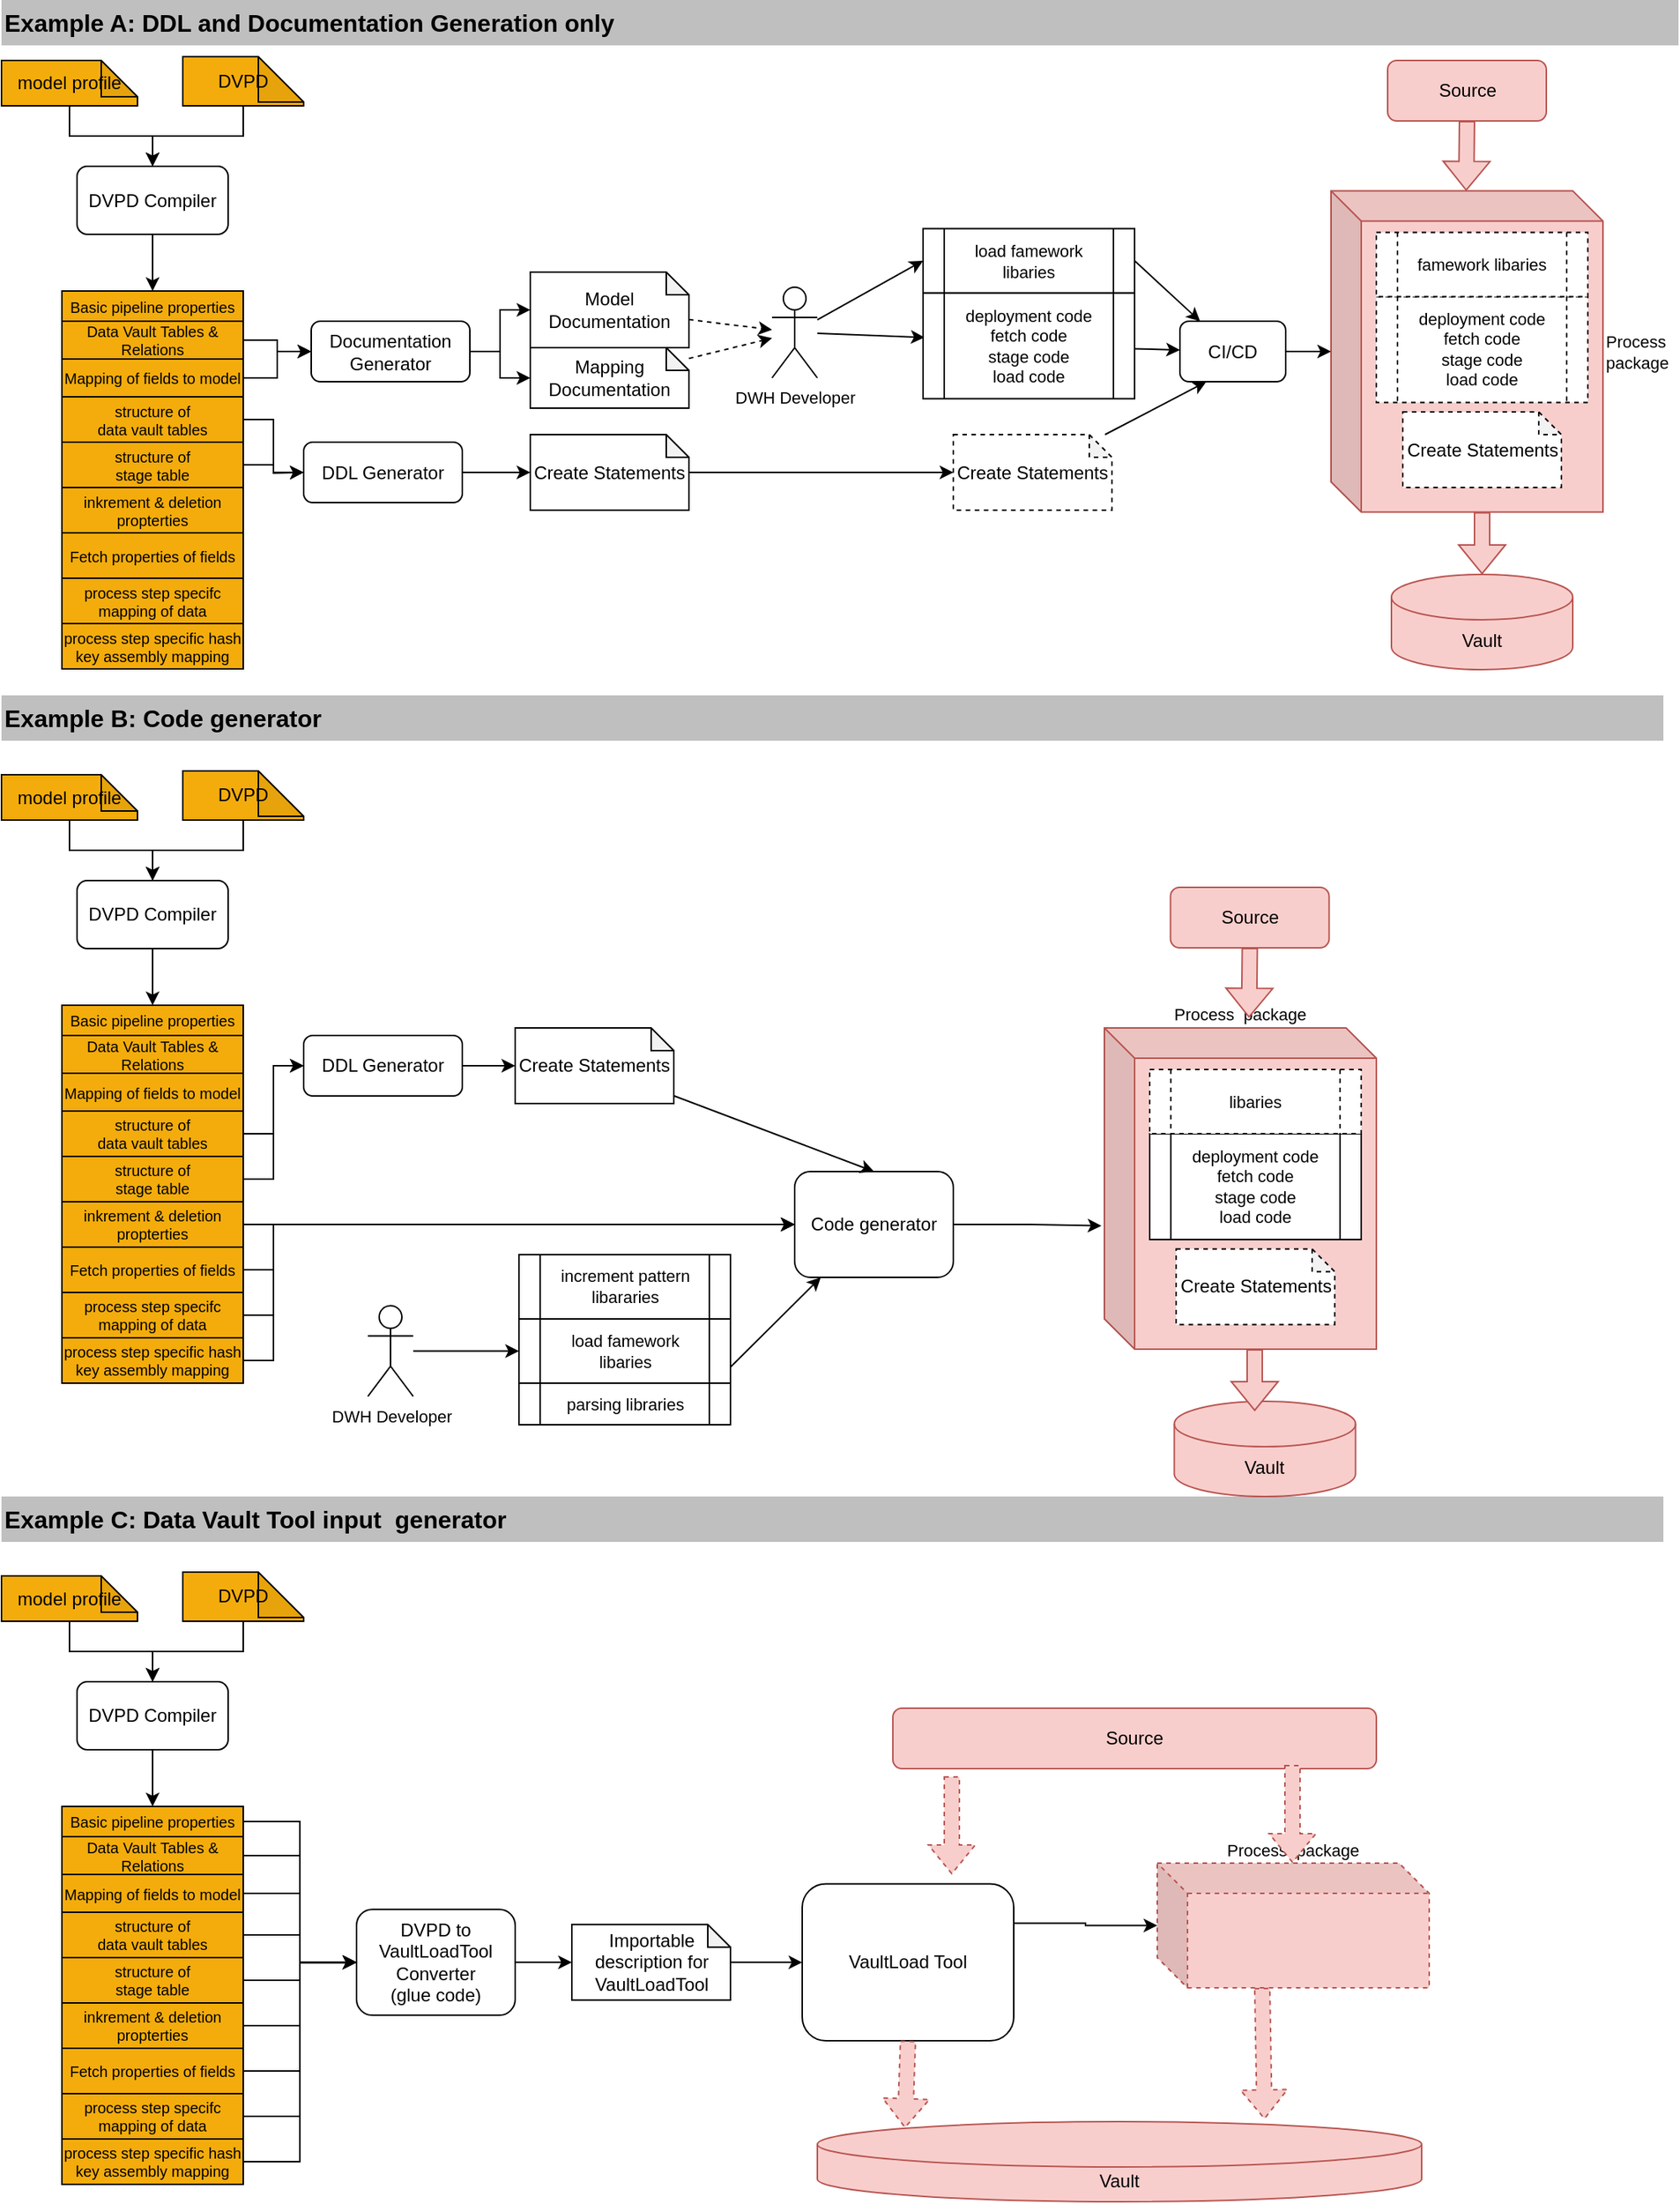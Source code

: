 <mxfile version="21.3.4" type="device">
  <diagram name="Seite-1" id="HqBW4fTeCPGUdDQ781vC">
    <mxGraphModel dx="1235" dy="669" grid="1" gridSize="10" guides="1" tooltips="1" connect="1" arrows="1" fold="1" page="1" pageScale="1" pageWidth="1169" pageHeight="1654" math="0" shadow="0">
      <root>
        <mxCell id="0" />
        <mxCell id="1" parent="0" />
        <mxCell id="SHAmAD_ecb-zwq3bcNpp-117" value="Process&amp;nbsp; &lt;br&gt;package" style="shape=cube;whiteSpace=wrap;html=1;boundedLbl=1;backgroundOutline=1;darkOpacity=0.05;darkOpacity2=0.1;fontFamily=Helvetica;fontSize=11;verticalAlign=middle;labelPosition=right;verticalLabelPosition=middle;align=left;fillColor=#f8cecc;strokeColor=#b85450;" vertex="1" parent="1">
          <mxGeometry x="920" y="146.25" width="180" height="212.5" as="geometry" />
        </mxCell>
        <mxCell id="SHAmAD_ecb-zwq3bcNpp-87" style="edgeStyle=orthogonalEdgeStyle;shape=connector;rounded=0;orthogonalLoop=1;jettySize=auto;html=1;labelBackgroundColor=default;strokeColor=default;fontFamily=Helvetica;fontSize=11;fontColor=default;endArrow=classic;" edge="1" parent="1" source="XJ6b9KdQrqp1vy3ghaq9-3" target="XJ6b9KdQrqp1vy3ghaq9-11">
          <mxGeometry relative="1" as="geometry" />
        </mxCell>
        <mxCell id="XJ6b9KdQrqp1vy3ghaq9-3" value="DVPD" style="shape=note;whiteSpace=wrap;html=1;backgroundOutline=1;darkOpacity=0.05;fillColor=#F3AC0C;gradientColor=none;" parent="1" vertex="1">
          <mxGeometry x="160" y="57.5" width="80" height="32.5" as="geometry" />
        </mxCell>
        <mxCell id="SHAmAD_ecb-zwq3bcNpp-106" style="edgeStyle=orthogonalEdgeStyle;shape=connector;rounded=0;orthogonalLoop=1;jettySize=auto;html=1;entryX=0;entryY=0.5;entryDx=0;entryDy=0;entryPerimeter=0;labelBackgroundColor=default;strokeColor=default;fontFamily=Helvetica;fontSize=11;fontColor=default;endArrow=classic;" edge="1" parent="1" source="XJ6b9KdQrqp1vy3ghaq9-5" target="SHAmAD_ecb-zwq3bcNpp-105">
          <mxGeometry relative="1" as="geometry" />
        </mxCell>
        <mxCell id="XJ6b9KdQrqp1vy3ghaq9-5" value="DDL Generator" style="rounded=1;whiteSpace=wrap;html=1;" parent="1" vertex="1">
          <mxGeometry x="240" y="312.5" width="105" height="40" as="geometry" />
        </mxCell>
        <mxCell id="SHAmAD_ecb-zwq3bcNpp-107" style="edgeStyle=orthogonalEdgeStyle;shape=connector;rounded=0;orthogonalLoop=1;jettySize=auto;html=1;entryX=0.5;entryY=0;entryDx=0;entryDy=0;labelBackgroundColor=default;strokeColor=default;fontFamily=Helvetica;fontSize=11;fontColor=default;endArrow=classic;" edge="1" parent="1" source="XJ6b9KdQrqp1vy3ghaq9-11" target="XJ6b9KdQrqp1vy3ghaq9-18">
          <mxGeometry relative="1" as="geometry" />
        </mxCell>
        <mxCell id="XJ6b9KdQrqp1vy3ghaq9-11" value="DVPD Compiler" style="rounded=1;whiteSpace=wrap;html=1;" parent="1" vertex="1">
          <mxGeometry x="90" y="130" width="100" height="45" as="geometry" />
        </mxCell>
        <mxCell id="XJ6b9KdQrqp1vy3ghaq9-18" value="Basic pipeline properties" style="rounded=0;whiteSpace=wrap;html=1;fillColor=#F3AC0C;gradientColor=none;fontSize=10;" parent="1" vertex="1">
          <mxGeometry x="80" y="212.5" width="120" height="20" as="geometry" />
        </mxCell>
        <mxCell id="XJ6b9KdQrqp1vy3ghaq9-25" value="Example A: DDL and Documentation Generation only" style="rounded=0;whiteSpace=wrap;html=1;strokeColor=none;fillColor=#BFBFBF;fontStyle=1;align=left;fontSize=16;" parent="1" vertex="1">
          <mxGeometry x="40" y="20" width="1110" height="30" as="geometry" />
        </mxCell>
        <mxCell id="XJ6b9KdQrqp1vy3ghaq9-26" value="Example B: Code generator" style="rounded=0;whiteSpace=wrap;html=1;strokeColor=none;fillColor=#BFBFBF;fontStyle=1;align=left;fontSize=16;" parent="1" vertex="1">
          <mxGeometry x="40" y="480" width="1100" height="30" as="geometry" />
        </mxCell>
        <mxCell id="XJ6b9KdQrqp1vy3ghaq9-44" value="inkrement &amp;amp; deletion propterties" style="rounded=0;whiteSpace=wrap;html=1;fillColor=#F3AC0C;gradientColor=none;fontSize=10;" parent="1" vertex="1">
          <mxGeometry x="80" y="342.5" width="120" height="30" as="geometry" />
        </mxCell>
        <mxCell id="SHAmAD_ecb-zwq3bcNpp-103" style="edgeStyle=orthogonalEdgeStyle;shape=connector;rounded=0;orthogonalLoop=1;jettySize=auto;html=1;labelBackgroundColor=default;strokeColor=default;fontFamily=Helvetica;fontSize=11;fontColor=default;endArrow=classic;" edge="1" parent="1" source="SHAmAD_ecb-zwq3bcNpp-85" target="XJ6b9KdQrqp1vy3ghaq9-5">
          <mxGeometry relative="1" as="geometry" />
        </mxCell>
        <mxCell id="SHAmAD_ecb-zwq3bcNpp-85" value="structure of &lt;br&gt;data vault tables" style="rounded=0;whiteSpace=wrap;html=1;fillColor=#F3AC0C;gradientColor=none;fontSize=10;" vertex="1" parent="1">
          <mxGeometry x="80" y="282.5" width="120" height="30" as="geometry" />
        </mxCell>
        <mxCell id="SHAmAD_ecb-zwq3bcNpp-88" style="edgeStyle=orthogonalEdgeStyle;shape=connector;rounded=0;orthogonalLoop=1;jettySize=auto;html=1;labelBackgroundColor=default;strokeColor=default;fontFamily=Helvetica;fontSize=11;fontColor=default;endArrow=classic;" edge="1" parent="1" source="SHAmAD_ecb-zwq3bcNpp-86" target="XJ6b9KdQrqp1vy3ghaq9-11">
          <mxGeometry relative="1" as="geometry" />
        </mxCell>
        <mxCell id="SHAmAD_ecb-zwq3bcNpp-86" value="model profile" style="shape=note;whiteSpace=wrap;html=1;backgroundOutline=1;darkOpacity=0.05;fillColor=#F3AC0C;gradientColor=none;size=24;" vertex="1" parent="1">
          <mxGeometry x="40" y="60" width="90" height="30" as="geometry" />
        </mxCell>
        <mxCell id="SHAmAD_ecb-zwq3bcNpp-104" style="edgeStyle=orthogonalEdgeStyle;shape=connector;rounded=0;orthogonalLoop=1;jettySize=auto;html=1;labelBackgroundColor=default;strokeColor=default;fontFamily=Helvetica;fontSize=11;fontColor=default;endArrow=classic;" edge="1" parent="1" source="SHAmAD_ecb-zwq3bcNpp-89">
          <mxGeometry relative="1" as="geometry">
            <mxPoint x="240" y="332.5" as="targetPoint" />
          </mxGeometry>
        </mxCell>
        <mxCell id="SHAmAD_ecb-zwq3bcNpp-89" value="structure of &lt;br&gt;stage table" style="rounded=0;whiteSpace=wrap;html=1;fillColor=#F3AC0C;gradientColor=none;fontSize=10;" vertex="1" parent="1">
          <mxGeometry x="80" y="312.5" width="120" height="30" as="geometry" />
        </mxCell>
        <mxCell id="SHAmAD_ecb-zwq3bcNpp-90" value="process step specifc mapping of data" style="rounded=0;whiteSpace=wrap;html=1;fillColor=#F3AC0C;gradientColor=none;fontSize=10;" vertex="1" parent="1">
          <mxGeometry x="80" y="402.5" width="120" height="30" as="geometry" />
        </mxCell>
        <mxCell id="SHAmAD_ecb-zwq3bcNpp-92" value="Fetch properties of fields" style="rounded=0;whiteSpace=wrap;html=1;fillColor=#F3AC0C;gradientColor=none;fontSize=10;" vertex="1" parent="1">
          <mxGeometry x="80" y="372.5" width="120" height="30" as="geometry" />
        </mxCell>
        <mxCell id="SHAmAD_ecb-zwq3bcNpp-93" value="process step specific hash key assembly mapping" style="rounded=0;whiteSpace=wrap;html=1;fillColor=#F3AC0C;gradientColor=none;fontSize=10;" vertex="1" parent="1">
          <mxGeometry x="80" y="432.5" width="120" height="30" as="geometry" />
        </mxCell>
        <mxCell id="SHAmAD_ecb-zwq3bcNpp-109" style="shape=connector;rounded=0;orthogonalLoop=1;jettySize=auto;html=1;labelBackgroundColor=default;strokeColor=default;fontFamily=Helvetica;fontSize=11;fontColor=default;endArrow=classic;dashed=1;" edge="1" parent="1" source="SHAmAD_ecb-zwq3bcNpp-94" target="SHAmAD_ecb-zwq3bcNpp-108">
          <mxGeometry relative="1" as="geometry" />
        </mxCell>
        <mxCell id="SHAmAD_ecb-zwq3bcNpp-94" value="Model Documentation" style="shape=note;whiteSpace=wrap;html=1;backgroundOutline=1;darkOpacity=0.05;size=15;" vertex="1" parent="1">
          <mxGeometry x="390" y="200" width="105" height="50" as="geometry" />
        </mxCell>
        <mxCell id="SHAmAD_ecb-zwq3bcNpp-111" style="edgeStyle=none;shape=connector;rounded=0;orthogonalLoop=1;jettySize=auto;html=1;dashed=1;labelBackgroundColor=default;strokeColor=default;fontFamily=Helvetica;fontSize=11;fontColor=default;endArrow=classic;" edge="1" parent="1" source="SHAmAD_ecb-zwq3bcNpp-95" target="SHAmAD_ecb-zwq3bcNpp-108">
          <mxGeometry relative="1" as="geometry" />
        </mxCell>
        <mxCell id="SHAmAD_ecb-zwq3bcNpp-95" value="Mapping Documentation" style="shape=note;whiteSpace=wrap;html=1;backgroundOutline=1;darkOpacity=0.05;size=15;" vertex="1" parent="1">
          <mxGeometry x="390" y="250" width="105" height="40" as="geometry" />
        </mxCell>
        <mxCell id="SHAmAD_ecb-zwq3bcNpp-100" style="edgeStyle=orthogonalEdgeStyle;shape=connector;rounded=0;orthogonalLoop=1;jettySize=auto;html=1;labelBackgroundColor=default;strokeColor=default;fontFamily=Helvetica;fontSize=11;fontColor=default;endArrow=classic;" edge="1" parent="1" source="SHAmAD_ecb-zwq3bcNpp-96" target="SHAmAD_ecb-zwq3bcNpp-98">
          <mxGeometry relative="1" as="geometry">
            <mxPoint x="240" y="252.5" as="targetPoint" />
          </mxGeometry>
        </mxCell>
        <mxCell id="SHAmAD_ecb-zwq3bcNpp-96" value="Mapping of fields to model" style="rounded=0;whiteSpace=wrap;html=1;fillColor=#F3AC0C;gradientColor=none;fontSize=10;" vertex="1" parent="1">
          <mxGeometry x="80" y="257.5" width="120" height="25" as="geometry" />
        </mxCell>
        <mxCell id="SHAmAD_ecb-zwq3bcNpp-99" style="edgeStyle=orthogonalEdgeStyle;shape=connector;rounded=0;orthogonalLoop=1;jettySize=auto;html=1;entryX=0;entryY=0.5;entryDx=0;entryDy=0;labelBackgroundColor=default;strokeColor=default;fontFamily=Helvetica;fontSize=11;fontColor=default;endArrow=classic;" edge="1" parent="1" source="SHAmAD_ecb-zwq3bcNpp-97" target="SHAmAD_ecb-zwq3bcNpp-98">
          <mxGeometry relative="1" as="geometry" />
        </mxCell>
        <mxCell id="SHAmAD_ecb-zwq3bcNpp-97" value="Data Vault&amp;nbsp;Tables &amp;amp; Relations" style="rounded=0;whiteSpace=wrap;html=1;fillColor=#F3AC0C;gradientColor=none;fontSize=10;" vertex="1" parent="1">
          <mxGeometry x="80" y="232.5" width="120" height="25" as="geometry" />
        </mxCell>
        <mxCell id="SHAmAD_ecb-zwq3bcNpp-101" style="edgeStyle=orthogonalEdgeStyle;shape=connector;rounded=0;orthogonalLoop=1;jettySize=auto;html=1;labelBackgroundColor=default;strokeColor=default;fontFamily=Helvetica;fontSize=11;fontColor=default;endArrow=classic;" edge="1" parent="1" source="SHAmAD_ecb-zwq3bcNpp-98" target="SHAmAD_ecb-zwq3bcNpp-94">
          <mxGeometry relative="1" as="geometry" />
        </mxCell>
        <mxCell id="SHAmAD_ecb-zwq3bcNpp-102" style="edgeStyle=orthogonalEdgeStyle;shape=connector;rounded=0;orthogonalLoop=1;jettySize=auto;html=1;labelBackgroundColor=default;strokeColor=default;fontFamily=Helvetica;fontSize=11;fontColor=default;endArrow=classic;" edge="1" parent="1" source="SHAmAD_ecb-zwq3bcNpp-98" target="SHAmAD_ecb-zwq3bcNpp-95">
          <mxGeometry relative="1" as="geometry" />
        </mxCell>
        <mxCell id="SHAmAD_ecb-zwq3bcNpp-98" value="Documentation&lt;br&gt;Generator" style="rounded=1;whiteSpace=wrap;html=1;" vertex="1" parent="1">
          <mxGeometry x="245" y="232.5" width="105" height="40" as="geometry" />
        </mxCell>
        <mxCell id="SHAmAD_ecb-zwq3bcNpp-116" style="edgeStyle=none;shape=connector;rounded=0;orthogonalLoop=1;jettySize=auto;html=1;labelBackgroundColor=default;strokeColor=default;fontFamily=Helvetica;fontSize=11;fontColor=default;endArrow=classic;" edge="1" parent="1" source="SHAmAD_ecb-zwq3bcNpp-105" target="SHAmAD_ecb-zwq3bcNpp-115">
          <mxGeometry relative="1" as="geometry" />
        </mxCell>
        <mxCell id="SHAmAD_ecb-zwq3bcNpp-105" value="Create Statements" style="shape=note;whiteSpace=wrap;html=1;backgroundOutline=1;darkOpacity=0.05;size=15;" vertex="1" parent="1">
          <mxGeometry x="390" y="307.5" width="105" height="50" as="geometry" />
        </mxCell>
        <mxCell id="SHAmAD_ecb-zwq3bcNpp-114" style="edgeStyle=none;shape=connector;rounded=0;orthogonalLoop=1;jettySize=auto;html=1;entryX=0.007;entryY=0.421;entryDx=0;entryDy=0;entryPerimeter=0;labelBackgroundColor=default;strokeColor=default;fontFamily=Helvetica;fontSize=11;fontColor=default;endArrow=classic;" edge="1" parent="1" source="SHAmAD_ecb-zwq3bcNpp-108" target="SHAmAD_ecb-zwq3bcNpp-112">
          <mxGeometry relative="1" as="geometry" />
        </mxCell>
        <mxCell id="SHAmAD_ecb-zwq3bcNpp-171" style="edgeStyle=none;shape=connector;rounded=0;orthogonalLoop=1;jettySize=auto;html=1;entryX=0;entryY=0.5;entryDx=0;entryDy=0;labelBackgroundColor=default;strokeColor=default;fontFamily=Helvetica;fontSize=11;fontColor=default;endArrow=classic;" edge="1" parent="1" source="SHAmAD_ecb-zwq3bcNpp-108" target="SHAmAD_ecb-zwq3bcNpp-113">
          <mxGeometry relative="1" as="geometry" />
        </mxCell>
        <mxCell id="SHAmAD_ecb-zwq3bcNpp-108" value="DWH Developer" style="shape=umlActor;verticalLabelPosition=bottom;verticalAlign=top;html=1;outlineConnect=0;fontFamily=Helvetica;fontSize=11;fontColor=default;" vertex="1" parent="1">
          <mxGeometry x="550" y="210" width="30" height="60" as="geometry" />
        </mxCell>
        <mxCell id="SHAmAD_ecb-zwq3bcNpp-124" style="edgeStyle=none;shape=connector;rounded=0;orthogonalLoop=1;jettySize=auto;html=1;labelBackgroundColor=default;strokeColor=default;fontFamily=Helvetica;fontSize=11;fontColor=default;endArrow=classic;" edge="1" parent="1" source="SHAmAD_ecb-zwq3bcNpp-112" target="SHAmAD_ecb-zwq3bcNpp-118">
          <mxGeometry relative="1" as="geometry" />
        </mxCell>
        <mxCell id="SHAmAD_ecb-zwq3bcNpp-112" value="deployment code&lt;br&gt;fetch code&lt;br&gt;stage code&lt;br&gt;load code" style="shape=process;whiteSpace=wrap;html=1;backgroundOutline=1;fontFamily=Helvetica;fontSize=11;fontColor=default;" vertex="1" parent="1">
          <mxGeometry x="650" y="213.75" width="140" height="70" as="geometry" />
        </mxCell>
        <mxCell id="SHAmAD_ecb-zwq3bcNpp-125" style="edgeStyle=none;shape=connector;rounded=0;orthogonalLoop=1;jettySize=auto;html=1;labelBackgroundColor=default;strokeColor=default;fontFamily=Helvetica;fontSize=11;fontColor=default;endArrow=classic;exitX=1;exitY=0.5;exitDx=0;exitDy=0;" edge="1" parent="1" source="SHAmAD_ecb-zwq3bcNpp-113" target="SHAmAD_ecb-zwq3bcNpp-118">
          <mxGeometry relative="1" as="geometry" />
        </mxCell>
        <mxCell id="SHAmAD_ecb-zwq3bcNpp-113" value="load famework &lt;br&gt;libaries" style="shape=process;whiteSpace=wrap;html=1;backgroundOutline=1;fontFamily=Helvetica;fontSize=11;fontColor=default;" vertex="1" parent="1">
          <mxGeometry x="650" y="171.25" width="140" height="42.5" as="geometry" />
        </mxCell>
        <mxCell id="SHAmAD_ecb-zwq3bcNpp-123" style="edgeStyle=none;shape=connector;rounded=0;orthogonalLoop=1;jettySize=auto;html=1;labelBackgroundColor=default;strokeColor=default;fontFamily=Helvetica;fontSize=11;fontColor=default;endArrow=classic;entryX=0.25;entryY=1;entryDx=0;entryDy=0;" edge="1" parent="1" source="SHAmAD_ecb-zwq3bcNpp-115" target="SHAmAD_ecb-zwq3bcNpp-118">
          <mxGeometry relative="1" as="geometry" />
        </mxCell>
        <mxCell id="SHAmAD_ecb-zwq3bcNpp-115" value="Create Statements" style="shape=note;whiteSpace=wrap;html=1;backgroundOutline=1;darkOpacity=0.05;size=15;dashed=1;" vertex="1" parent="1">
          <mxGeometry x="670" y="307.5" width="105" height="50" as="geometry" />
        </mxCell>
        <mxCell id="SHAmAD_ecb-zwq3bcNpp-126" style="edgeStyle=none;shape=connector;rounded=0;orthogonalLoop=1;jettySize=auto;html=1;labelBackgroundColor=default;strokeColor=default;fontFamily=Helvetica;fontSize=11;fontColor=default;endArrow=classic;" edge="1" parent="1" source="SHAmAD_ecb-zwq3bcNpp-118" target="SHAmAD_ecb-zwq3bcNpp-117">
          <mxGeometry relative="1" as="geometry" />
        </mxCell>
        <mxCell id="SHAmAD_ecb-zwq3bcNpp-118" value="CI/CD" style="rounded=1;whiteSpace=wrap;html=1;" vertex="1" parent="1">
          <mxGeometry x="820" y="232.5" width="70" height="40" as="geometry" />
        </mxCell>
        <mxCell id="SHAmAD_ecb-zwq3bcNpp-119" value="deployment code&lt;br&gt;fetch code&lt;br&gt;stage code&lt;br&gt;load code" style="shape=process;whiteSpace=wrap;html=1;backgroundOutline=1;fontFamily=Helvetica;fontSize=11;fontColor=default;dashed=1;" vertex="1" parent="1">
          <mxGeometry x="950" y="216.25" width="140" height="70" as="geometry" />
        </mxCell>
        <mxCell id="SHAmAD_ecb-zwq3bcNpp-120" value="famework libaries" style="shape=process;whiteSpace=wrap;html=1;backgroundOutline=1;fontFamily=Helvetica;fontSize=11;fontColor=default;dashed=1;" vertex="1" parent="1">
          <mxGeometry x="950" y="173.75" width="140" height="42.5" as="geometry" />
        </mxCell>
        <mxCell id="SHAmAD_ecb-zwq3bcNpp-121" value="Create Statements" style="shape=note;whiteSpace=wrap;html=1;backgroundOutline=1;darkOpacity=0.05;size=15;dashed=1;" vertex="1" parent="1">
          <mxGeometry x="967.5" y="292.5" width="105" height="50" as="geometry" />
        </mxCell>
        <mxCell id="SHAmAD_ecb-zwq3bcNpp-127" value="Process&amp;nbsp; package" style="shape=cube;whiteSpace=wrap;html=1;boundedLbl=1;backgroundOutline=1;darkOpacity=0.05;darkOpacity2=0.1;fontFamily=Helvetica;fontSize=11;verticalAlign=bottom;labelPosition=center;verticalLabelPosition=top;align=center;fillColor=#f8cecc;strokeColor=#b85450;" vertex="1" parent="1">
          <mxGeometry x="770" y="700" width="180" height="212.5" as="geometry" />
        </mxCell>
        <mxCell id="SHAmAD_ecb-zwq3bcNpp-128" style="edgeStyle=orthogonalEdgeStyle;shape=connector;rounded=0;orthogonalLoop=1;jettySize=auto;html=1;labelBackgroundColor=default;strokeColor=default;fontFamily=Helvetica;fontSize=11;fontColor=default;endArrow=classic;" edge="1" source="SHAmAD_ecb-zwq3bcNpp-129" target="SHAmAD_ecb-zwq3bcNpp-133" parent="1">
          <mxGeometry relative="1" as="geometry" />
        </mxCell>
        <mxCell id="SHAmAD_ecb-zwq3bcNpp-129" value="DVPD" style="shape=note;whiteSpace=wrap;html=1;backgroundOutline=1;darkOpacity=0.05;fillColor=#F3AC0C;gradientColor=none;" vertex="1" parent="1">
          <mxGeometry x="160" y="530" width="80" height="32.5" as="geometry" />
        </mxCell>
        <mxCell id="SHAmAD_ecb-zwq3bcNpp-130" style="edgeStyle=orthogonalEdgeStyle;shape=connector;rounded=0;orthogonalLoop=1;jettySize=auto;html=1;entryX=0;entryY=0.5;entryDx=0;entryDy=0;entryPerimeter=0;labelBackgroundColor=default;strokeColor=default;fontFamily=Helvetica;fontSize=11;fontColor=default;endArrow=classic;" edge="1" source="SHAmAD_ecb-zwq3bcNpp-131" target="SHAmAD_ecb-zwq3bcNpp-157" parent="1">
          <mxGeometry relative="1" as="geometry" />
        </mxCell>
        <mxCell id="SHAmAD_ecb-zwq3bcNpp-131" value="DDL Generator" style="rounded=1;whiteSpace=wrap;html=1;" vertex="1" parent="1">
          <mxGeometry x="240" y="705" width="105" height="40" as="geometry" />
        </mxCell>
        <mxCell id="SHAmAD_ecb-zwq3bcNpp-132" style="edgeStyle=orthogonalEdgeStyle;shape=connector;rounded=0;orthogonalLoop=1;jettySize=auto;html=1;entryX=0.5;entryY=0;entryDx=0;entryDy=0;labelBackgroundColor=default;strokeColor=default;fontFamily=Helvetica;fontSize=11;fontColor=default;endArrow=classic;" edge="1" source="SHAmAD_ecb-zwq3bcNpp-133" target="SHAmAD_ecb-zwq3bcNpp-134" parent="1">
          <mxGeometry relative="1" as="geometry" />
        </mxCell>
        <mxCell id="SHAmAD_ecb-zwq3bcNpp-133" value="DVPD Compiler" style="rounded=1;whiteSpace=wrap;html=1;" vertex="1" parent="1">
          <mxGeometry x="90" y="602.5" width="100" height="45" as="geometry" />
        </mxCell>
        <mxCell id="SHAmAD_ecb-zwq3bcNpp-134" value="Basic pipeline properties" style="rounded=0;whiteSpace=wrap;html=1;fillColor=#F3AC0C;gradientColor=none;fontSize=10;" vertex="1" parent="1">
          <mxGeometry x="80" y="685" width="120" height="20" as="geometry" />
        </mxCell>
        <mxCell id="SHAmAD_ecb-zwq3bcNpp-174" style="edgeStyle=orthogonalEdgeStyle;shape=connector;rounded=0;orthogonalLoop=1;jettySize=auto;html=1;entryX=0;entryY=0.5;entryDx=0;entryDy=0;labelBackgroundColor=default;strokeColor=default;fontFamily=Helvetica;fontSize=11;fontColor=default;endArrow=classic;" edge="1" parent="1" source="SHAmAD_ecb-zwq3bcNpp-135" target="SHAmAD_ecb-zwq3bcNpp-155">
          <mxGeometry relative="1" as="geometry" />
        </mxCell>
        <mxCell id="SHAmAD_ecb-zwq3bcNpp-135" value="inkrement &amp;amp; deletion propterties" style="rounded=0;whiteSpace=wrap;html=1;fillColor=#F3AC0C;gradientColor=none;fontSize=10;" vertex="1" parent="1">
          <mxGeometry x="80" y="815" width="120" height="30" as="geometry" />
        </mxCell>
        <mxCell id="SHAmAD_ecb-zwq3bcNpp-136" style="edgeStyle=orthogonalEdgeStyle;shape=connector;rounded=0;orthogonalLoop=1;jettySize=auto;html=1;labelBackgroundColor=default;strokeColor=default;fontFamily=Helvetica;fontSize=11;fontColor=default;endArrow=classic;" edge="1" source="SHAmAD_ecb-zwq3bcNpp-137" target="SHAmAD_ecb-zwq3bcNpp-131" parent="1">
          <mxGeometry relative="1" as="geometry">
            <Array as="points">
              <mxPoint x="220" y="770" />
              <mxPoint x="220" y="725" />
            </Array>
          </mxGeometry>
        </mxCell>
        <mxCell id="SHAmAD_ecb-zwq3bcNpp-137" value="structure of &lt;br&gt;data vault tables" style="rounded=0;whiteSpace=wrap;html=1;fillColor=#F3AC0C;gradientColor=none;fontSize=10;" vertex="1" parent="1">
          <mxGeometry x="80" y="755" width="120" height="30" as="geometry" />
        </mxCell>
        <mxCell id="SHAmAD_ecb-zwq3bcNpp-138" style="edgeStyle=orthogonalEdgeStyle;shape=connector;rounded=0;orthogonalLoop=1;jettySize=auto;html=1;labelBackgroundColor=default;strokeColor=default;fontFamily=Helvetica;fontSize=11;fontColor=default;endArrow=classic;" edge="1" source="SHAmAD_ecb-zwq3bcNpp-139" target="SHAmAD_ecb-zwq3bcNpp-133" parent="1">
          <mxGeometry relative="1" as="geometry" />
        </mxCell>
        <mxCell id="SHAmAD_ecb-zwq3bcNpp-139" value="model profile" style="shape=note;whiteSpace=wrap;html=1;backgroundOutline=1;darkOpacity=0.05;fillColor=#F3AC0C;gradientColor=none;size=24;" vertex="1" parent="1">
          <mxGeometry x="40" y="532.5" width="90" height="30" as="geometry" />
        </mxCell>
        <mxCell id="SHAmAD_ecb-zwq3bcNpp-140" style="edgeStyle=orthogonalEdgeStyle;shape=connector;rounded=0;orthogonalLoop=1;jettySize=auto;html=1;labelBackgroundColor=default;strokeColor=default;fontFamily=Helvetica;fontSize=11;fontColor=default;endArrow=classic;" edge="1" source="SHAmAD_ecb-zwq3bcNpp-141" parent="1" target="SHAmAD_ecb-zwq3bcNpp-131">
          <mxGeometry relative="1" as="geometry">
            <mxPoint x="240" y="805" as="targetPoint" />
            <Array as="points">
              <mxPoint x="220" y="800" />
              <mxPoint x="220" y="725" />
            </Array>
          </mxGeometry>
        </mxCell>
        <mxCell id="SHAmAD_ecb-zwq3bcNpp-141" value="structure of &lt;br&gt;stage table" style="rounded=0;whiteSpace=wrap;html=1;fillColor=#F3AC0C;gradientColor=none;fontSize=10;" vertex="1" parent="1">
          <mxGeometry x="80" y="785" width="120" height="30" as="geometry" />
        </mxCell>
        <mxCell id="SHAmAD_ecb-zwq3bcNpp-178" style="edgeStyle=orthogonalEdgeStyle;shape=connector;rounded=0;orthogonalLoop=1;jettySize=auto;html=1;entryX=0;entryY=0.5;entryDx=0;entryDy=0;labelBackgroundColor=default;strokeColor=default;fontFamily=Helvetica;fontSize=11;fontColor=default;endArrow=classic;" edge="1" parent="1" source="SHAmAD_ecb-zwq3bcNpp-142" target="SHAmAD_ecb-zwq3bcNpp-155">
          <mxGeometry relative="1" as="geometry">
            <Array as="points">
              <mxPoint x="220" y="890" />
              <mxPoint x="220" y="830" />
            </Array>
          </mxGeometry>
        </mxCell>
        <mxCell id="SHAmAD_ecb-zwq3bcNpp-142" value="process step specifc mapping of data" style="rounded=0;whiteSpace=wrap;html=1;fillColor=#F3AC0C;gradientColor=none;fontSize=10;" vertex="1" parent="1">
          <mxGeometry x="80" y="875" width="120" height="30" as="geometry" />
        </mxCell>
        <mxCell id="SHAmAD_ecb-zwq3bcNpp-175" style="edgeStyle=orthogonalEdgeStyle;shape=connector;rounded=0;orthogonalLoop=1;jettySize=auto;html=1;labelBackgroundColor=default;strokeColor=default;fontFamily=Helvetica;fontSize=11;fontColor=default;endArrow=classic;" edge="1" parent="1" source="SHAmAD_ecb-zwq3bcNpp-143" target="SHAmAD_ecb-zwq3bcNpp-155">
          <mxGeometry relative="1" as="geometry">
            <Array as="points">
              <mxPoint x="220" y="860" />
              <mxPoint x="220" y="830" />
            </Array>
          </mxGeometry>
        </mxCell>
        <mxCell id="SHAmAD_ecb-zwq3bcNpp-143" value="Fetch properties of fields" style="rounded=0;whiteSpace=wrap;html=1;fillColor=#F3AC0C;gradientColor=none;fontSize=10;" vertex="1" parent="1">
          <mxGeometry x="80" y="845" width="120" height="30" as="geometry" />
        </mxCell>
        <mxCell id="SHAmAD_ecb-zwq3bcNpp-179" style="edgeStyle=orthogonalEdgeStyle;shape=connector;rounded=0;orthogonalLoop=1;jettySize=auto;html=1;entryX=0;entryY=0.5;entryDx=0;entryDy=0;labelBackgroundColor=default;strokeColor=default;fontFamily=Helvetica;fontSize=10;fontColor=default;endArrow=classic;" edge="1" parent="1" source="SHAmAD_ecb-zwq3bcNpp-144" target="SHAmAD_ecb-zwq3bcNpp-155">
          <mxGeometry relative="1" as="geometry">
            <Array as="points">
              <mxPoint x="220" y="920" />
              <mxPoint x="220" y="830" />
            </Array>
          </mxGeometry>
        </mxCell>
        <mxCell id="SHAmAD_ecb-zwq3bcNpp-144" value="process step specific hash key assembly mapping" style="rounded=0;whiteSpace=wrap;html=1;fillColor=#F3AC0C;gradientColor=none;fontSize=10;" vertex="1" parent="1">
          <mxGeometry x="80" y="905" width="120" height="30" as="geometry" />
        </mxCell>
        <mxCell id="SHAmAD_ecb-zwq3bcNpp-150" value="Mapping of fields to model" style="rounded=0;whiteSpace=wrap;html=1;fillColor=#F3AC0C;gradientColor=none;fontSize=10;" vertex="1" parent="1">
          <mxGeometry x="80" y="730" width="120" height="25" as="geometry" />
        </mxCell>
        <mxCell id="SHAmAD_ecb-zwq3bcNpp-152" value="Data Vault&amp;nbsp;Tables &amp;amp; Relations" style="rounded=0;whiteSpace=wrap;html=1;fillColor=#F3AC0C;gradientColor=none;fontSize=10;" vertex="1" parent="1">
          <mxGeometry x="80" y="705" width="120" height="25" as="geometry" />
        </mxCell>
        <mxCell id="SHAmAD_ecb-zwq3bcNpp-187" style="edgeStyle=orthogonalEdgeStyle;shape=connector;rounded=0;orthogonalLoop=1;jettySize=auto;html=1;labelBackgroundColor=default;strokeColor=default;fontFamily=Helvetica;fontSize=10;fontColor=default;endArrow=classic;entryX=-0.011;entryY=0.616;entryDx=0;entryDy=0;entryPerimeter=0;" edge="1" parent="1" source="SHAmAD_ecb-zwq3bcNpp-155" target="SHAmAD_ecb-zwq3bcNpp-127">
          <mxGeometry relative="1" as="geometry" />
        </mxCell>
        <mxCell id="SHAmAD_ecb-zwq3bcNpp-155" value="Code generator" style="rounded=1;whiteSpace=wrap;html=1;" vertex="1" parent="1">
          <mxGeometry x="565" y="795" width="105" height="70" as="geometry" />
        </mxCell>
        <mxCell id="SHAmAD_ecb-zwq3bcNpp-186" style="shape=connector;rounded=0;orthogonalLoop=1;jettySize=auto;html=1;entryX=0.5;entryY=0;entryDx=0;entryDy=0;labelBackgroundColor=default;strokeColor=default;fontFamily=Helvetica;fontSize=10;fontColor=default;endArrow=classic;" edge="1" parent="1" source="SHAmAD_ecb-zwq3bcNpp-157" target="SHAmAD_ecb-zwq3bcNpp-155">
          <mxGeometry relative="1" as="geometry" />
        </mxCell>
        <mxCell id="SHAmAD_ecb-zwq3bcNpp-157" value="Create Statements" style="shape=note;whiteSpace=wrap;html=1;backgroundOutline=1;darkOpacity=0.05;size=15;" vertex="1" parent="1">
          <mxGeometry x="380" y="700" width="105" height="50" as="geometry" />
        </mxCell>
        <mxCell id="SHAmAD_ecb-zwq3bcNpp-168" value="deployment code&lt;br&gt;fetch code&lt;br&gt;stage code&lt;br&gt;load code" style="shape=process;whiteSpace=wrap;html=1;backgroundOutline=1;fontFamily=Helvetica;fontSize=11;fontColor=default;" vertex="1" parent="1">
          <mxGeometry x="800" y="770" width="140" height="70" as="geometry" />
        </mxCell>
        <mxCell id="SHAmAD_ecb-zwq3bcNpp-169" value="libaries" style="shape=process;whiteSpace=wrap;html=1;backgroundOutline=1;fontFamily=Helvetica;fontSize=11;fontColor=default;dashed=1;" vertex="1" parent="1">
          <mxGeometry x="800" y="727.5" width="140" height="42.5" as="geometry" />
        </mxCell>
        <mxCell id="SHAmAD_ecb-zwq3bcNpp-170" value="Create Statements" style="shape=note;whiteSpace=wrap;html=1;backgroundOutline=1;darkOpacity=0.05;size=15;dashed=1;" vertex="1" parent="1">
          <mxGeometry x="817.5" y="846.25" width="105" height="50" as="geometry" />
        </mxCell>
        <mxCell id="SHAmAD_ecb-zwq3bcNpp-183" style="shape=connector;rounded=0;orthogonalLoop=1;jettySize=auto;html=1;labelBackgroundColor=default;strokeColor=default;fontFamily=Helvetica;fontSize=10;fontColor=default;endArrow=classic;" edge="1" parent="1" source="SHAmAD_ecb-zwq3bcNpp-172" target="SHAmAD_ecb-zwq3bcNpp-173">
          <mxGeometry relative="1" as="geometry" />
        </mxCell>
        <mxCell id="SHAmAD_ecb-zwq3bcNpp-172" value="DWH Developer" style="shape=umlActor;verticalLabelPosition=bottom;verticalAlign=top;html=1;outlineConnect=0;fontFamily=Helvetica;fontSize=11;fontColor=default;" vertex="1" parent="1">
          <mxGeometry x="282.5" y="883.75" width="30" height="60" as="geometry" />
        </mxCell>
        <mxCell id="SHAmAD_ecb-zwq3bcNpp-173" value="load famework &lt;br&gt;libaries" style="shape=process;whiteSpace=wrap;html=1;backgroundOutline=1;fontFamily=Helvetica;fontSize=11;fontColor=default;" vertex="1" parent="1">
          <mxGeometry x="382.5" y="892.5" width="140" height="42.5" as="geometry" />
        </mxCell>
        <mxCell id="SHAmAD_ecb-zwq3bcNpp-180" style="edgeStyle=orthogonalEdgeStyle;shape=connector;rounded=0;orthogonalLoop=1;jettySize=auto;html=1;exitX=0.5;exitY=1;exitDx=0;exitDy=0;exitPerimeter=0;labelBackgroundColor=default;strokeColor=default;fontFamily=Helvetica;fontSize=10;fontColor=default;endArrow=classic;" edge="1" parent="1" source="SHAmAD_ecb-zwq3bcNpp-157" target="SHAmAD_ecb-zwq3bcNpp-157">
          <mxGeometry relative="1" as="geometry" />
        </mxCell>
        <mxCell id="SHAmAD_ecb-zwq3bcNpp-181" value="parsing libraries" style="shape=process;whiteSpace=wrap;html=1;backgroundOutline=1;fontFamily=Helvetica;fontSize=11;fontColor=default;" vertex="1" parent="1">
          <mxGeometry x="382.5" y="935" width="140" height="27.5" as="geometry" />
        </mxCell>
        <mxCell id="SHAmAD_ecb-zwq3bcNpp-184" style="shape=connector;rounded=0;orthogonalLoop=1;jettySize=auto;html=1;labelBackgroundColor=default;strokeColor=default;fontFamily=Helvetica;fontSize=10;fontColor=default;endArrow=classic;exitX=1;exitY=0.75;exitDx=0;exitDy=0;" edge="1" parent="1" source="SHAmAD_ecb-zwq3bcNpp-173" target="SHAmAD_ecb-zwq3bcNpp-155">
          <mxGeometry relative="1" as="geometry" />
        </mxCell>
        <mxCell id="SHAmAD_ecb-zwq3bcNpp-182" value="increment pattern libararies" style="shape=process;whiteSpace=wrap;html=1;backgroundOutline=1;fontFamily=Helvetica;fontSize=11;fontColor=default;" vertex="1" parent="1">
          <mxGeometry x="382.5" y="850" width="140" height="42.5" as="geometry" />
        </mxCell>
        <mxCell id="SHAmAD_ecb-zwq3bcNpp-188" value="Example C: Data Vault Tool input&amp;nbsp; generator" style="rounded=0;whiteSpace=wrap;html=1;strokeColor=none;fillColor=#BFBFBF;fontStyle=1;align=left;fontSize=16;" vertex="1" parent="1">
          <mxGeometry x="40" y="1010" width="1100" height="30" as="geometry" />
        </mxCell>
        <mxCell id="SHAmAD_ecb-zwq3bcNpp-189" style="edgeStyle=orthogonalEdgeStyle;shape=connector;rounded=0;orthogonalLoop=1;jettySize=auto;html=1;labelBackgroundColor=default;strokeColor=default;fontFamily=Helvetica;fontSize=11;fontColor=default;endArrow=classic;" edge="1" source="SHAmAD_ecb-zwq3bcNpp-190" target="SHAmAD_ecb-zwq3bcNpp-192" parent="1">
          <mxGeometry relative="1" as="geometry" />
        </mxCell>
        <mxCell id="SHAmAD_ecb-zwq3bcNpp-190" value="DVPD" style="shape=note;whiteSpace=wrap;html=1;backgroundOutline=1;darkOpacity=0.05;fillColor=#F3AC0C;gradientColor=none;" vertex="1" parent="1">
          <mxGeometry x="160" y="1060" width="80" height="32.5" as="geometry" />
        </mxCell>
        <mxCell id="SHAmAD_ecb-zwq3bcNpp-191" style="edgeStyle=orthogonalEdgeStyle;shape=connector;rounded=0;orthogonalLoop=1;jettySize=auto;html=1;entryX=0.5;entryY=0;entryDx=0;entryDy=0;labelBackgroundColor=default;strokeColor=default;fontFamily=Helvetica;fontSize=11;fontColor=default;endArrow=classic;" edge="1" source="SHAmAD_ecb-zwq3bcNpp-192" target="SHAmAD_ecb-zwq3bcNpp-193" parent="1">
          <mxGeometry relative="1" as="geometry" />
        </mxCell>
        <mxCell id="SHAmAD_ecb-zwq3bcNpp-192" value="DVPD Compiler" style="rounded=1;whiteSpace=wrap;html=1;" vertex="1" parent="1">
          <mxGeometry x="90" y="1132.5" width="100" height="45" as="geometry" />
        </mxCell>
        <mxCell id="SHAmAD_ecb-zwq3bcNpp-207" style="edgeStyle=orthogonalEdgeStyle;shape=connector;rounded=0;orthogonalLoop=1;jettySize=auto;html=1;entryX=0;entryY=0.5;entryDx=0;entryDy=0;labelBackgroundColor=default;strokeColor=default;fontFamily=Helvetica;fontSize=10;fontColor=default;endArrow=classic;" edge="1" parent="1" source="SHAmAD_ecb-zwq3bcNpp-193" target="SHAmAD_ecb-zwq3bcNpp-206">
          <mxGeometry relative="1" as="geometry" />
        </mxCell>
        <mxCell id="SHAmAD_ecb-zwq3bcNpp-193" value="Basic pipeline properties" style="rounded=0;whiteSpace=wrap;html=1;fillColor=#F3AC0C;gradientColor=none;fontSize=10;" vertex="1" parent="1">
          <mxGeometry x="80" y="1215" width="120" height="20" as="geometry" />
        </mxCell>
        <mxCell id="SHAmAD_ecb-zwq3bcNpp-212" style="edgeStyle=orthogonalEdgeStyle;shape=connector;rounded=0;orthogonalLoop=1;jettySize=auto;html=1;labelBackgroundColor=default;strokeColor=default;fontFamily=Helvetica;fontSize=10;fontColor=default;endArrow=classic;" edge="1" parent="1" source="SHAmAD_ecb-zwq3bcNpp-194" target="SHAmAD_ecb-zwq3bcNpp-206">
          <mxGeometry relative="1" as="geometry" />
        </mxCell>
        <mxCell id="SHAmAD_ecb-zwq3bcNpp-194" value="inkrement &amp;amp; deletion propterties" style="rounded=0;whiteSpace=wrap;html=1;fillColor=#F3AC0C;gradientColor=none;fontSize=10;" vertex="1" parent="1">
          <mxGeometry x="80" y="1345" width="120" height="30" as="geometry" />
        </mxCell>
        <mxCell id="SHAmAD_ecb-zwq3bcNpp-210" style="edgeStyle=orthogonalEdgeStyle;shape=connector;rounded=0;orthogonalLoop=1;jettySize=auto;html=1;entryX=0;entryY=0.5;entryDx=0;entryDy=0;labelBackgroundColor=default;strokeColor=default;fontFamily=Helvetica;fontSize=10;fontColor=default;endArrow=classic;" edge="1" parent="1" source="SHAmAD_ecb-zwq3bcNpp-196" target="SHAmAD_ecb-zwq3bcNpp-206">
          <mxGeometry relative="1" as="geometry" />
        </mxCell>
        <mxCell id="SHAmAD_ecb-zwq3bcNpp-196" value="structure of &lt;br&gt;data vault tables" style="rounded=0;whiteSpace=wrap;html=1;fillColor=#F3AC0C;gradientColor=none;fontSize=10;" vertex="1" parent="1">
          <mxGeometry x="80" y="1285" width="120" height="30" as="geometry" />
        </mxCell>
        <mxCell id="SHAmAD_ecb-zwq3bcNpp-197" style="edgeStyle=orthogonalEdgeStyle;shape=connector;rounded=0;orthogonalLoop=1;jettySize=auto;html=1;labelBackgroundColor=default;strokeColor=default;fontFamily=Helvetica;fontSize=11;fontColor=default;endArrow=classic;" edge="1" source="SHAmAD_ecb-zwq3bcNpp-198" target="SHAmAD_ecb-zwq3bcNpp-192" parent="1">
          <mxGeometry relative="1" as="geometry" />
        </mxCell>
        <mxCell id="SHAmAD_ecb-zwq3bcNpp-198" value="model profile" style="shape=note;whiteSpace=wrap;html=1;backgroundOutline=1;darkOpacity=0.05;fillColor=#F3AC0C;gradientColor=none;size=24;" vertex="1" parent="1">
          <mxGeometry x="40" y="1062.5" width="90" height="30" as="geometry" />
        </mxCell>
        <mxCell id="SHAmAD_ecb-zwq3bcNpp-211" style="edgeStyle=orthogonalEdgeStyle;shape=connector;rounded=0;orthogonalLoop=1;jettySize=auto;html=1;entryX=0;entryY=0.5;entryDx=0;entryDy=0;labelBackgroundColor=default;strokeColor=default;fontFamily=Helvetica;fontSize=10;fontColor=default;endArrow=classic;" edge="1" parent="1" source="SHAmAD_ecb-zwq3bcNpp-200" target="SHAmAD_ecb-zwq3bcNpp-206">
          <mxGeometry relative="1" as="geometry" />
        </mxCell>
        <mxCell id="SHAmAD_ecb-zwq3bcNpp-200" value="structure of &lt;br&gt;stage table" style="rounded=0;whiteSpace=wrap;html=1;fillColor=#F3AC0C;gradientColor=none;fontSize=10;" vertex="1" parent="1">
          <mxGeometry x="80" y="1315" width="120" height="30" as="geometry" />
        </mxCell>
        <mxCell id="SHAmAD_ecb-zwq3bcNpp-214" style="edgeStyle=orthogonalEdgeStyle;shape=connector;rounded=0;orthogonalLoop=1;jettySize=auto;html=1;entryX=0;entryY=0.5;entryDx=0;entryDy=0;labelBackgroundColor=default;strokeColor=default;fontFamily=Helvetica;fontSize=10;fontColor=default;endArrow=classic;" edge="1" parent="1" source="SHAmAD_ecb-zwq3bcNpp-201" target="SHAmAD_ecb-zwq3bcNpp-206">
          <mxGeometry relative="1" as="geometry" />
        </mxCell>
        <mxCell id="SHAmAD_ecb-zwq3bcNpp-201" value="process step specifc mapping of data" style="rounded=0;whiteSpace=wrap;html=1;fillColor=#F3AC0C;gradientColor=none;fontSize=10;" vertex="1" parent="1">
          <mxGeometry x="80" y="1405" width="120" height="30" as="geometry" />
        </mxCell>
        <mxCell id="SHAmAD_ecb-zwq3bcNpp-213" style="edgeStyle=orthogonalEdgeStyle;shape=connector;rounded=0;orthogonalLoop=1;jettySize=auto;html=1;entryX=0;entryY=0.5;entryDx=0;entryDy=0;labelBackgroundColor=default;strokeColor=default;fontFamily=Helvetica;fontSize=10;fontColor=default;endArrow=classic;" edge="1" parent="1" source="SHAmAD_ecb-zwq3bcNpp-202" target="SHAmAD_ecb-zwq3bcNpp-206">
          <mxGeometry relative="1" as="geometry" />
        </mxCell>
        <mxCell id="SHAmAD_ecb-zwq3bcNpp-202" value="Fetch properties of fields" style="rounded=0;whiteSpace=wrap;html=1;fillColor=#F3AC0C;gradientColor=none;fontSize=10;" vertex="1" parent="1">
          <mxGeometry x="80" y="1375" width="120" height="30" as="geometry" />
        </mxCell>
        <mxCell id="SHAmAD_ecb-zwq3bcNpp-215" style="edgeStyle=orthogonalEdgeStyle;shape=connector;rounded=0;orthogonalLoop=1;jettySize=auto;html=1;entryX=0;entryY=0.5;entryDx=0;entryDy=0;labelBackgroundColor=default;strokeColor=default;fontFamily=Helvetica;fontSize=10;fontColor=default;endArrow=classic;" edge="1" parent="1" source="SHAmAD_ecb-zwq3bcNpp-203" target="SHAmAD_ecb-zwq3bcNpp-206">
          <mxGeometry relative="1" as="geometry" />
        </mxCell>
        <mxCell id="SHAmAD_ecb-zwq3bcNpp-203" value="process step specific hash key assembly mapping" style="rounded=0;whiteSpace=wrap;html=1;fillColor=#F3AC0C;gradientColor=none;fontSize=10;" vertex="1" parent="1">
          <mxGeometry x="80" y="1435" width="120" height="30" as="geometry" />
        </mxCell>
        <mxCell id="SHAmAD_ecb-zwq3bcNpp-209" style="edgeStyle=orthogonalEdgeStyle;shape=connector;rounded=0;orthogonalLoop=1;jettySize=auto;html=1;entryX=0;entryY=0.5;entryDx=0;entryDy=0;labelBackgroundColor=default;strokeColor=default;fontFamily=Helvetica;fontSize=10;fontColor=default;endArrow=classic;" edge="1" parent="1" source="SHAmAD_ecb-zwq3bcNpp-204" target="SHAmAD_ecb-zwq3bcNpp-206">
          <mxGeometry relative="1" as="geometry" />
        </mxCell>
        <mxCell id="SHAmAD_ecb-zwq3bcNpp-204" value="Mapping of fields to model" style="rounded=0;whiteSpace=wrap;html=1;fillColor=#F3AC0C;gradientColor=none;fontSize=10;" vertex="1" parent="1">
          <mxGeometry x="80" y="1260" width="120" height="25" as="geometry" />
        </mxCell>
        <mxCell id="SHAmAD_ecb-zwq3bcNpp-208" style="edgeStyle=orthogonalEdgeStyle;shape=connector;rounded=0;orthogonalLoop=1;jettySize=auto;html=1;entryX=0;entryY=0.5;entryDx=0;entryDy=0;labelBackgroundColor=default;strokeColor=default;fontFamily=Helvetica;fontSize=10;fontColor=default;endArrow=classic;" edge="1" parent="1" source="SHAmAD_ecb-zwq3bcNpp-205" target="SHAmAD_ecb-zwq3bcNpp-206">
          <mxGeometry relative="1" as="geometry" />
        </mxCell>
        <mxCell id="SHAmAD_ecb-zwq3bcNpp-205" value="Data Vault&amp;nbsp;Tables &amp;amp; Relations" style="rounded=0;whiteSpace=wrap;html=1;fillColor=#F3AC0C;gradientColor=none;fontSize=10;" vertex="1" parent="1">
          <mxGeometry x="80" y="1235" width="120" height="25" as="geometry" />
        </mxCell>
        <mxCell id="SHAmAD_ecb-zwq3bcNpp-217" style="edgeStyle=orthogonalEdgeStyle;shape=connector;rounded=0;orthogonalLoop=1;jettySize=auto;html=1;entryX=0;entryY=0.5;entryDx=0;entryDy=0;entryPerimeter=0;labelBackgroundColor=default;strokeColor=default;fontFamily=Helvetica;fontSize=10;fontColor=default;endArrow=classic;" edge="1" parent="1" source="SHAmAD_ecb-zwq3bcNpp-206" target="SHAmAD_ecb-zwq3bcNpp-216">
          <mxGeometry relative="1" as="geometry" />
        </mxCell>
        <mxCell id="SHAmAD_ecb-zwq3bcNpp-206" value="DVPD to VaultLoadTool Converter&lt;br&gt;(glue code)" style="rounded=1;whiteSpace=wrap;html=1;" vertex="1" parent="1">
          <mxGeometry x="275" y="1283.13" width="105" height="70" as="geometry" />
        </mxCell>
        <mxCell id="SHAmAD_ecb-zwq3bcNpp-219" style="edgeStyle=orthogonalEdgeStyle;shape=connector;rounded=0;orthogonalLoop=1;jettySize=auto;html=1;labelBackgroundColor=default;strokeColor=default;fontFamily=Helvetica;fontSize=10;fontColor=default;endArrow=classic;" edge="1" parent="1" source="SHAmAD_ecb-zwq3bcNpp-216" target="SHAmAD_ecb-zwq3bcNpp-218">
          <mxGeometry relative="1" as="geometry" />
        </mxCell>
        <mxCell id="SHAmAD_ecb-zwq3bcNpp-216" value="Importable&lt;br&gt;description for&lt;br&gt;VaultLoadTool" style="shape=note;whiteSpace=wrap;html=1;backgroundOutline=1;darkOpacity=0.05;size=15;" vertex="1" parent="1">
          <mxGeometry x="417.5" y="1293.13" width="105" height="50" as="geometry" />
        </mxCell>
        <mxCell id="SHAmAD_ecb-zwq3bcNpp-221" style="edgeStyle=orthogonalEdgeStyle;shape=connector;rounded=0;orthogonalLoop=1;jettySize=auto;html=1;labelBackgroundColor=default;strokeColor=default;fontFamily=Helvetica;fontSize=10;fontColor=default;endArrow=classic;exitX=1;exitY=0.25;exitDx=0;exitDy=0;" edge="1" parent="1" source="SHAmAD_ecb-zwq3bcNpp-218" target="SHAmAD_ecb-zwq3bcNpp-220">
          <mxGeometry relative="1" as="geometry" />
        </mxCell>
        <mxCell id="SHAmAD_ecb-zwq3bcNpp-218" value="VaultLoad Tool" style="rounded=1;whiteSpace=wrap;html=1;" vertex="1" parent="1">
          <mxGeometry x="570" y="1266.25" width="140" height="103.75" as="geometry" />
        </mxCell>
        <mxCell id="SHAmAD_ecb-zwq3bcNpp-220" value="Process&amp;nbsp; package" style="shape=cube;whiteSpace=wrap;html=1;boundedLbl=1;backgroundOutline=1;darkOpacity=0.05;darkOpacity2=0.1;fontFamily=Helvetica;fontSize=11;verticalAlign=bottom;labelPosition=center;verticalLabelPosition=top;align=center;fillColor=#f8cecc;strokeColor=#b85450;dashed=1;" vertex="1" parent="1">
          <mxGeometry x="805" y="1252.5" width="180" height="82.5" as="geometry" />
        </mxCell>
        <mxCell id="SHAmAD_ecb-zwq3bcNpp-223" value="Vault" style="shape=cylinder3;whiteSpace=wrap;html=1;boundedLbl=1;backgroundOutline=1;size=15;rounded=0;strokeColor=#b85450;fontFamily=Helvetica;fontSize=12;fillColor=#f8cecc;" vertex="1" parent="1">
          <mxGeometry x="960" y="400" width="120" height="63" as="geometry" />
        </mxCell>
        <mxCell id="SHAmAD_ecb-zwq3bcNpp-225" value="Source" style="rounded=1;whiteSpace=wrap;html=1;fillColor=#f8cecc;strokeColor=#b85450;" vertex="1" parent="1">
          <mxGeometry x="957.5" y="60" width="105" height="40" as="geometry" />
        </mxCell>
        <mxCell id="SHAmAD_ecb-zwq3bcNpp-226" value="" style="shape=flexArrow;endArrow=classic;html=1;rounded=0;labelBackgroundColor=default;strokeColor=#b85450;fontFamily=Helvetica;fontSize=10;fontColor=default;exitX=0;exitY=0;exitDx=100;exitDy=212.5;exitPerimeter=0;entryX=0.5;entryY=0;entryDx=0;entryDy=0;entryPerimeter=0;fillColor=#f8cecc;" edge="1" parent="1" source="SHAmAD_ecb-zwq3bcNpp-117" target="SHAmAD_ecb-zwq3bcNpp-223">
          <mxGeometry width="50" height="50" relative="1" as="geometry">
            <mxPoint x="870" y="442.5" as="sourcePoint" />
            <mxPoint x="1020" y="390" as="targetPoint" />
          </mxGeometry>
        </mxCell>
        <mxCell id="SHAmAD_ecb-zwq3bcNpp-227" value="" style="shape=flexArrow;endArrow=classic;html=1;rounded=0;labelBackgroundColor=default;strokeColor=#b85450;fontFamily=Helvetica;fontSize=10;fontColor=default;exitX=0.5;exitY=1;exitDx=0;exitDy=0;entryX=0.5;entryY=0;entryDx=0;entryDy=0;entryPerimeter=0;fillColor=#f8cecc;" edge="1" parent="1" source="SHAmAD_ecb-zwq3bcNpp-225">
          <mxGeometry width="50" height="50" relative="1" as="geometry">
            <mxPoint x="1009.5" y="105.25" as="sourcePoint" />
            <mxPoint x="1009.5" y="146.25" as="targetPoint" />
          </mxGeometry>
        </mxCell>
        <mxCell id="SHAmAD_ecb-zwq3bcNpp-228" value="" style="shape=flexArrow;endArrow=classic;html=1;rounded=0;labelBackgroundColor=default;strokeColor=#b85450;fontFamily=Helvetica;fontSize=10;fontColor=default;exitX=0.122;exitY=1.125;exitDx=0;exitDy=0;fillColor=#f8cecc;dashed=1;exitPerimeter=0;" edge="1" source="SHAmAD_ecb-zwq3bcNpp-229" parent="1">
          <mxGeometry width="50" height="50" relative="1" as="geometry">
            <mxPoint x="897" y="1195.25" as="sourcePoint" />
            <mxPoint x="669" y="1260" as="targetPoint" />
          </mxGeometry>
        </mxCell>
        <mxCell id="SHAmAD_ecb-zwq3bcNpp-229" value="Source" style="rounded=1;whiteSpace=wrap;html=1;fillColor=#f8cecc;strokeColor=#b85450;" vertex="1" parent="1">
          <mxGeometry x="630" y="1150" width="320" height="40" as="geometry" />
        </mxCell>
        <mxCell id="SHAmAD_ecb-zwq3bcNpp-230" value="" style="shape=flexArrow;endArrow=classic;html=1;rounded=0;labelBackgroundColor=default;strokeColor=#b85450;fontFamily=Helvetica;fontSize=10;fontColor=default;entryX=0.145;entryY=0;entryDx=0;entryDy=4.35;entryPerimeter=0;fillColor=#f8cecc;dashed=1;" edge="1" target="SHAmAD_ecb-zwq3bcNpp-231" parent="1">
          <mxGeometry width="50" height="50" relative="1" as="geometry">
            <mxPoint x="640" y="1370" as="sourcePoint" />
            <mxPoint x="901.25" y="1372" as="targetPoint" />
          </mxGeometry>
        </mxCell>
        <mxCell id="SHAmAD_ecb-zwq3bcNpp-231" value="Vault" style="shape=cylinder3;whiteSpace=wrap;html=1;boundedLbl=1;backgroundOutline=1;size=15;rounded=0;strokeColor=#b85450;fontFamily=Helvetica;fontSize=12;fillColor=#f8cecc;" vertex="1" parent="1">
          <mxGeometry x="580" y="1423.5" width="400" height="53" as="geometry" />
        </mxCell>
        <mxCell id="SHAmAD_ecb-zwq3bcNpp-234" value="" style="shape=flexArrow;endArrow=classic;html=1;rounded=0;labelBackgroundColor=default;strokeColor=#b85450;fontFamily=Helvetica;fontSize=10;fontColor=default;exitX=0.122;exitY=1.125;exitDx=0;exitDy=0;fillColor=#f8cecc;dashed=1;exitPerimeter=0;" edge="1" parent="1">
          <mxGeometry width="50" height="50" relative="1" as="geometry">
            <mxPoint x="894.5" y="1187.5" as="sourcePoint" />
            <mxPoint x="894.5" y="1252.5" as="targetPoint" />
          </mxGeometry>
        </mxCell>
        <mxCell id="SHAmAD_ecb-zwq3bcNpp-235" value="" style="shape=flexArrow;endArrow=classic;html=1;rounded=0;labelBackgroundColor=default;strokeColor=#b85450;fontFamily=Helvetica;fontSize=10;fontColor=default;exitX=0.122;exitY=1.125;exitDx=0;exitDy=0;fillColor=#f8cecc;dashed=1;exitPerimeter=0;entryX=0.74;entryY=-0.028;entryDx=0;entryDy=0;entryPerimeter=0;" edge="1" parent="1" target="SHAmAD_ecb-zwq3bcNpp-231">
          <mxGeometry width="50" height="50" relative="1" as="geometry">
            <mxPoint x="874.5" y="1335" as="sourcePoint" />
            <mxPoint x="874.5" y="1400" as="targetPoint" />
          </mxGeometry>
        </mxCell>
        <mxCell id="SHAmAD_ecb-zwq3bcNpp-236" value="Source" style="rounded=1;whiteSpace=wrap;html=1;fillColor=#f8cecc;strokeColor=#b85450;" vertex="1" parent="1">
          <mxGeometry x="813.75" y="607" width="105" height="40" as="geometry" />
        </mxCell>
        <mxCell id="SHAmAD_ecb-zwq3bcNpp-237" value="" style="shape=flexArrow;endArrow=classic;html=1;rounded=0;labelBackgroundColor=default;strokeColor=#b85450;fontFamily=Helvetica;fontSize=10;fontColor=default;exitX=0.5;exitY=1;exitDx=0;exitDy=0;entryX=0.5;entryY=0;entryDx=0;entryDy=0;entryPerimeter=0;fillColor=#f8cecc;" edge="1" source="SHAmAD_ecb-zwq3bcNpp-236" parent="1">
          <mxGeometry width="50" height="50" relative="1" as="geometry">
            <mxPoint x="865.75" y="652.25" as="sourcePoint" />
            <mxPoint x="865.75" y="693.25" as="targetPoint" />
          </mxGeometry>
        </mxCell>
        <mxCell id="SHAmAD_ecb-zwq3bcNpp-238" value="Vault" style="shape=cylinder3;whiteSpace=wrap;html=1;boundedLbl=1;backgroundOutline=1;size=15;rounded=0;strokeColor=#b85450;fontFamily=Helvetica;fontSize=12;fillColor=#f8cecc;" vertex="1" parent="1">
          <mxGeometry x="816.25" y="947" width="120" height="63" as="geometry" />
        </mxCell>
        <mxCell id="SHAmAD_ecb-zwq3bcNpp-239" value="" style="shape=flexArrow;endArrow=classic;html=1;rounded=0;labelBackgroundColor=default;strokeColor=#b85450;fontFamily=Helvetica;fontSize=10;fontColor=default;exitX=0;exitY=0;exitDx=100;exitDy=212.5;exitPerimeter=0;entryX=0.5;entryY=0;entryDx=0;entryDy=0;entryPerimeter=0;fillColor=#f8cecc;" edge="1" parent="1">
          <mxGeometry width="50" height="50" relative="1" as="geometry">
            <mxPoint x="869.5" y="912.5" as="sourcePoint" />
            <mxPoint x="869.5" y="953.5" as="targetPoint" />
          </mxGeometry>
        </mxCell>
      </root>
    </mxGraphModel>
  </diagram>
</mxfile>
